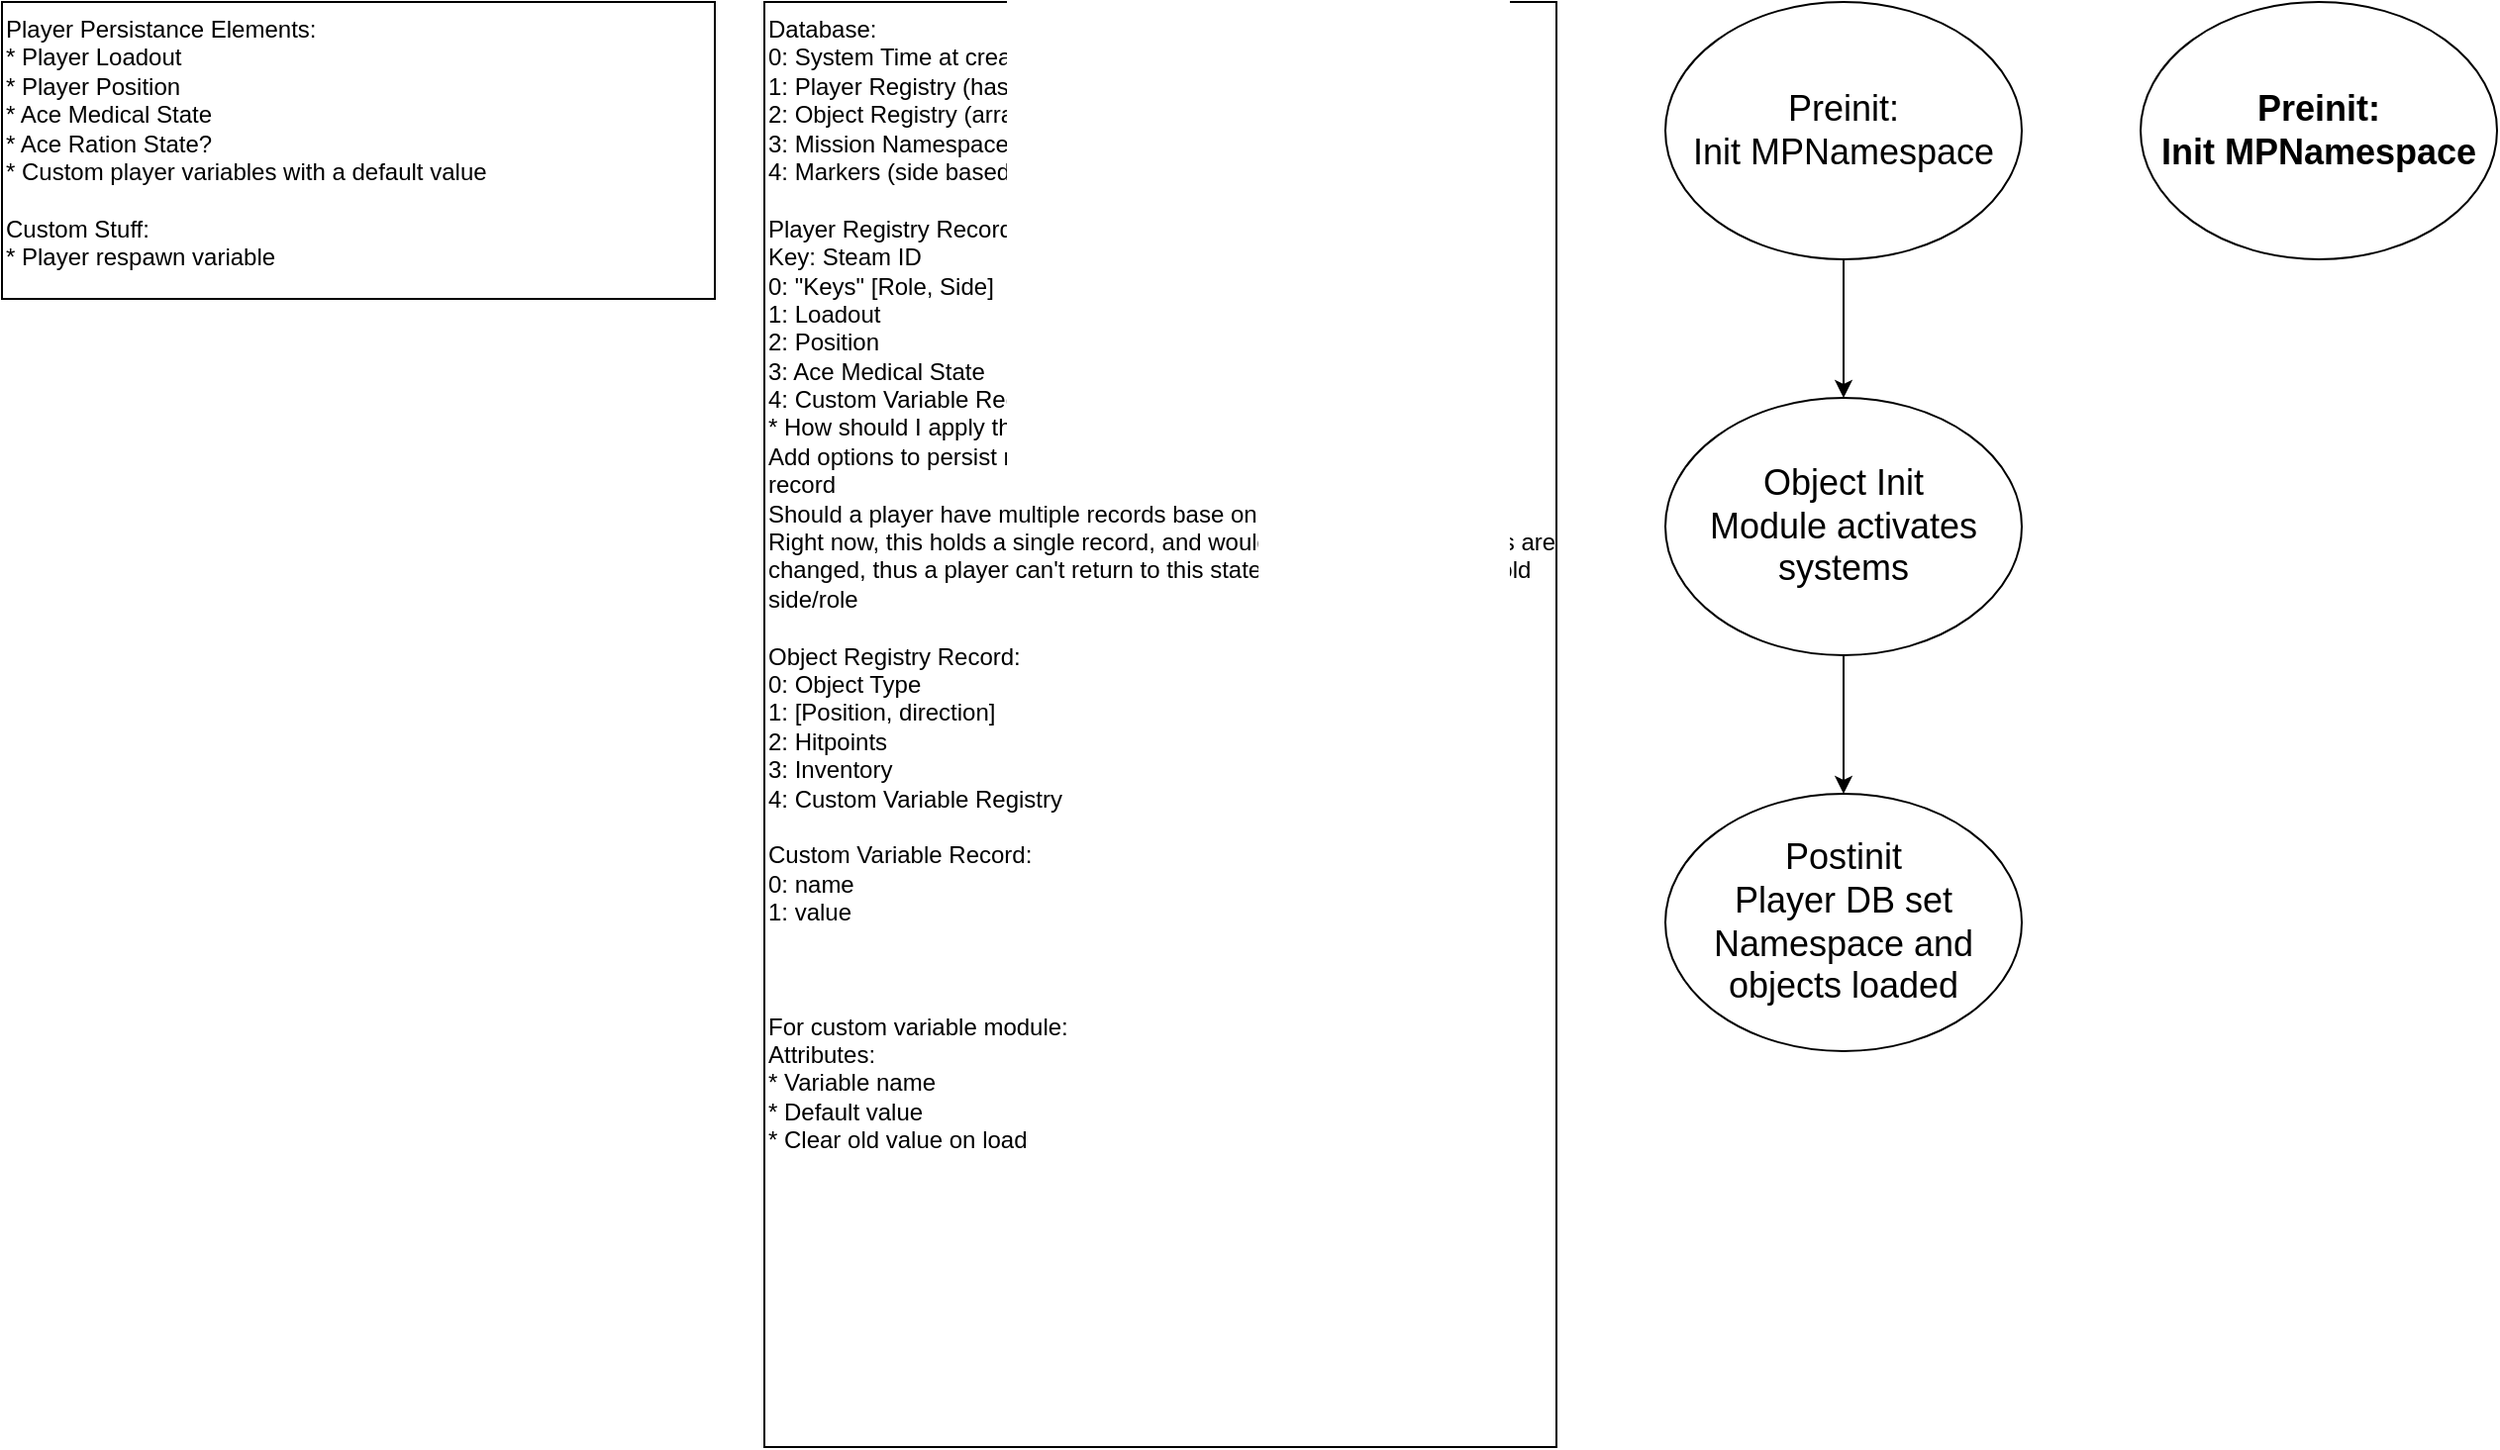 <mxfile>
    <diagram id="iwc2O81dyxZiJ7qCZxJC" name="Page-1">
        <mxGraphModel dx="1100" dy="1312" grid="1" gridSize="10" guides="1" tooltips="1" connect="1" arrows="1" fold="1" page="1" pageScale="1" pageWidth="850" pageHeight="1100" math="0" shadow="0">
            <root>
                <mxCell id="0"/>
                <mxCell id="1" parent="0"/>
                <mxCell id="2" value="Player Persistance Elements:&lt;br&gt;* Player Loadout&lt;br&gt;* Player Position&lt;br&gt;* Ace Medical State&lt;br&gt;* Ace Ration State?&lt;br&gt;* Custom player variables with a default value&lt;br&gt;&lt;br&gt;Custom Stuff:&lt;br&gt;* Player respawn variable&lt;br&gt;" style="rounded=0;whiteSpace=wrap;html=1;align=left;verticalAlign=top;" parent="1" vertex="1">
                    <mxGeometry x="40" y="40" width="360" height="150" as="geometry"/>
                </mxCell>
                <mxCell id="3" value="Database:&lt;br&gt;0: System Time at creation&lt;br&gt;1: Player Registry (hashmap)&lt;br&gt;2: Object Registry (array)&lt;br&gt;3: Mission Namespace Custom Variable Registry (hashmap)&lt;br&gt;4: Markers (side based? hashmap?)&lt;br&gt;&lt;br&gt;Player Registry Record:&lt;br&gt;Key: Steam ID&lt;br&gt;0: &quot;Keys&quot; [Role, Side]&lt;br&gt;1: Loadout&lt;br&gt;2: Position&lt;br&gt;3: Ace Medical State&lt;br&gt;4: Custom Variable Registry&lt;br&gt;* How should I apply this? Should I have keying for role and side?&lt;br&gt;Add options to persist module to use side and role for keying a player record&lt;br&gt;Should a player have multiple records base on side and role?&lt;br&gt;Right now, this holds a single record, and would be overwritten if things are changed, thus a player can't return to this state if they returned to the old side/role&lt;br&gt;&lt;br&gt;Object Registry Record:&lt;br&gt;0: Object Type&lt;br&gt;1: [Position, direction]&lt;br&gt;2: Hitpoints&lt;br&gt;3: Inventory&lt;br&gt;4: Custom Variable Registry&lt;br&gt;&lt;br&gt;Custom Variable Record:&lt;br&gt;0: name&lt;br&gt;1: value&lt;br&gt;&lt;br&gt;&lt;br&gt;&lt;br&gt;For custom variable module:&lt;br&gt;Attributes:&lt;br&gt;* Variable name&lt;br&gt;* Default value&lt;br&gt;* Clear old value on load" style="rounded=0;whiteSpace=wrap;html=1;align=left;verticalAlign=top;" parent="1" vertex="1">
                    <mxGeometry x="425" y="40" width="400" height="730" as="geometry"/>
                </mxCell>
                <mxCell id="8" style="edgeStyle=none;html=1;entryX=0.5;entryY=0;entryDx=0;entryDy=0;fontSize=18;" edge="1" parent="1" source="5" target="7">
                    <mxGeometry relative="1" as="geometry"/>
                </mxCell>
                <mxCell id="5" value="Preinit:&lt;br&gt;Init MPNamespace" style="ellipse;whiteSpace=wrap;html=1;fontSize=18;verticalAlign=middle;" vertex="1" parent="1">
                    <mxGeometry x="880" y="40" width="180" height="130" as="geometry"/>
                </mxCell>
                <mxCell id="11" style="edgeStyle=none;html=1;entryX=0.5;entryY=0;entryDx=0;entryDy=0;fontSize=18;" edge="1" parent="1" source="7" target="10">
                    <mxGeometry relative="1" as="geometry"/>
                </mxCell>
                <mxCell id="7" value="Object Init&lt;br&gt;Module activates&lt;br&gt;systems" style="ellipse;whiteSpace=wrap;html=1;fontSize=18;verticalAlign=middle;" vertex="1" parent="1">
                    <mxGeometry x="880" y="240" width="180" height="130" as="geometry"/>
                </mxCell>
                <mxCell id="10" value="Postinit&lt;br&gt;Player DB set&lt;br&gt;Namespace and&lt;br&gt;objects loaded" style="ellipse;whiteSpace=wrap;html=1;fontSize=18;verticalAlign=middle;" vertex="1" parent="1">
                    <mxGeometry x="880" y="440" width="180" height="130" as="geometry"/>
                </mxCell>
                <mxCell id="12" value="Preinit:&lt;br&gt;Init MPNamespace" style="ellipse;whiteSpace=wrap;html=1;fontSize=18;verticalAlign=middle;fontStyle=1" vertex="1" parent="1">
                    <mxGeometry x="1120" y="40" width="180" height="130" as="geometry"/>
                </mxCell>
            </root>
        </mxGraphModel>
    </diagram>
</mxfile>